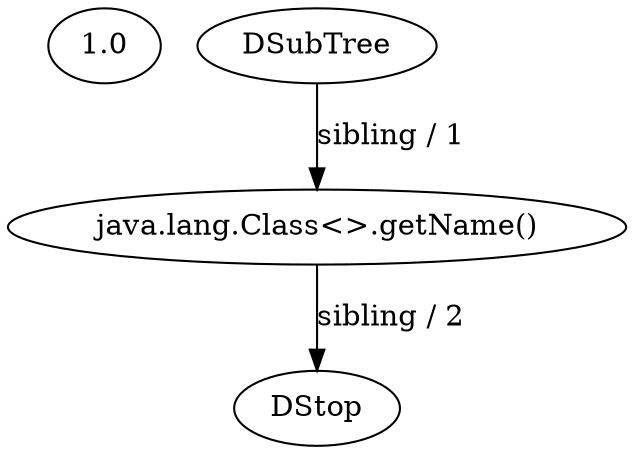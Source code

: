 // Program AST
digraph {
	1.0 [label=1.0]
	0 [label=DSubTree]
	1 [label="java.lang.Class<>.getName()"]
	0 -> 1 [label="sibling / 1" constraint=true direction=LR]
	2 [label=DStop]
	1 -> 2 [label="sibling / 2" constraint=true direction=LR]
}
